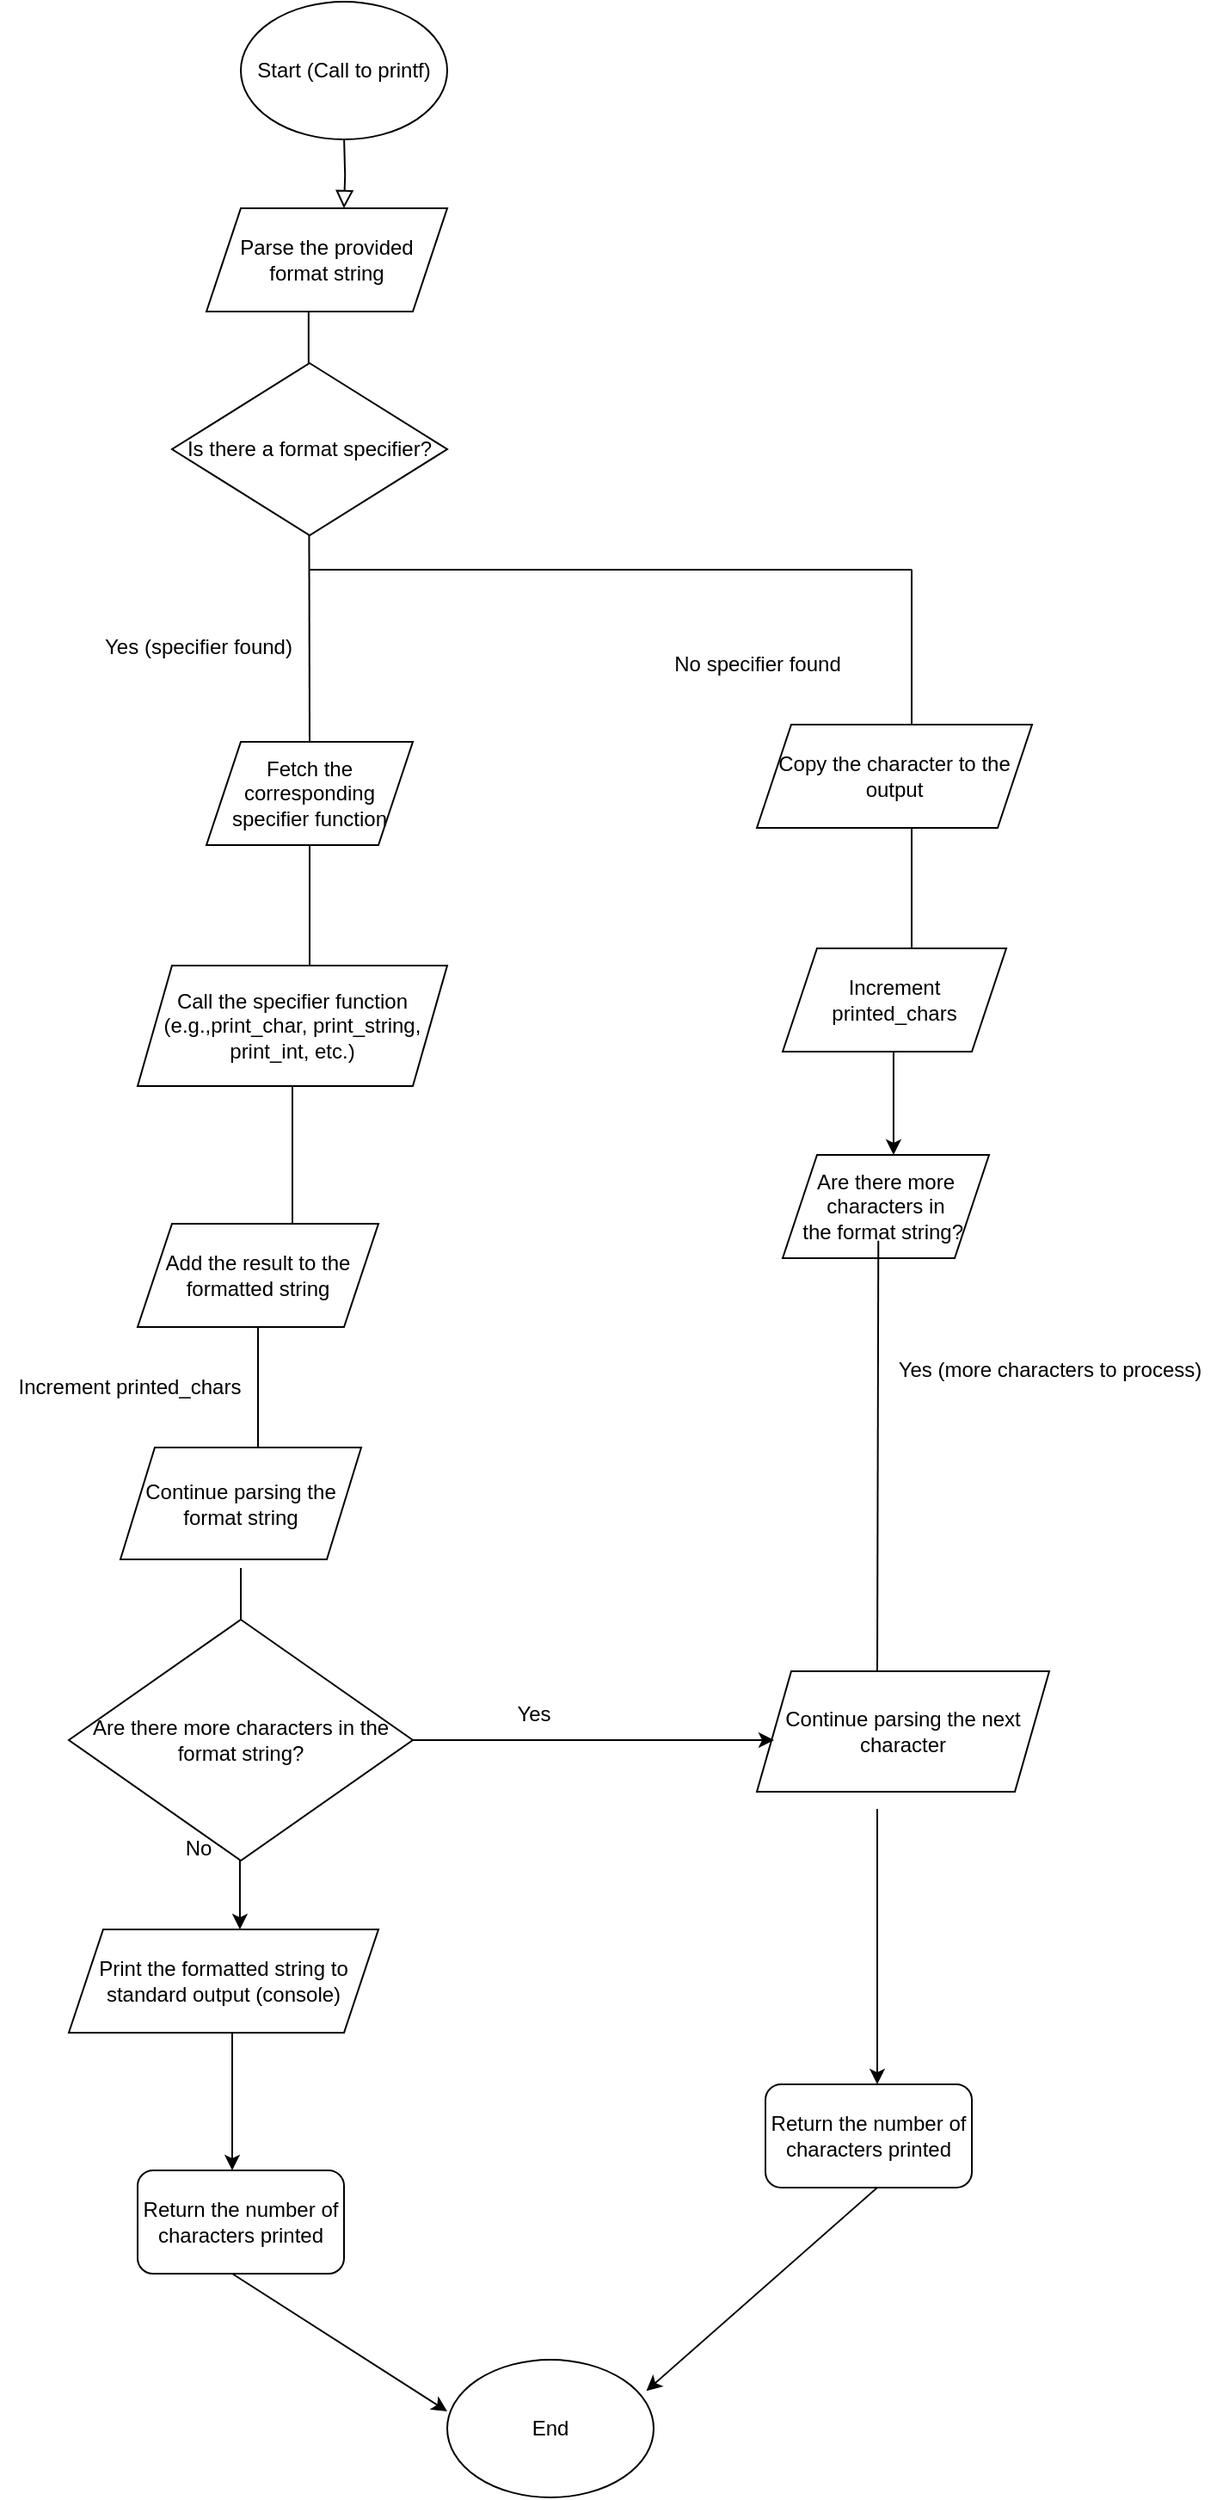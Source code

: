 <mxfile version="24.9.1">
  <diagram id="C5RBs43oDa-KdzZeNtuy" name="Page-1">
    <mxGraphModel dx="1682" dy="955" grid="1" gridSize="10" guides="1" tooltips="1" connect="1" arrows="1" fold="1" page="1" pageScale="1" pageWidth="1169" pageHeight="827" background="none" math="0" shadow="0">
      <root>
        <mxCell id="WIyWlLk6GJQsqaUBKTNV-0" />
        <mxCell id="WIyWlLk6GJQsqaUBKTNV-1" parent="WIyWlLk6GJQsqaUBKTNV-0" />
        <mxCell id="WIyWlLk6GJQsqaUBKTNV-2" value="" style="rounded=0;html=1;jettySize=auto;orthogonalLoop=1;fontSize=11;endArrow=block;endFill=0;endSize=8;strokeWidth=1;shadow=0;labelBackgroundColor=none;edgeStyle=orthogonalEdgeStyle;" parent="WIyWlLk6GJQsqaUBKTNV-1" edge="1">
          <mxGeometry relative="1" as="geometry">
            <mxPoint x="220.059" y="120" as="sourcePoint" />
            <mxPoint x="220.0" y="160" as="targetPoint" />
          </mxGeometry>
        </mxCell>
        <mxCell id="ZbzTx8bvdQ4IVM7PE_-E-2" style="edgeStyle=orthogonalEdgeStyle;rounded=0;orthogonalLoop=1;jettySize=auto;html=1;exitX=0.5;exitY=1;exitDx=0;exitDy=0;" edge="1" parent="WIyWlLk6GJQsqaUBKTNV-1">
          <mxGeometry relative="1" as="geometry">
            <mxPoint x="219.862" y="120.172" as="targetPoint" />
            <mxPoint x="220" y="120" as="sourcePoint" />
          </mxGeometry>
        </mxCell>
        <mxCell id="ZbzTx8bvdQ4IVM7PE_-E-1" value="Parse the provided format &lt;span class=&quot;hljs-type&quot;&gt;string&lt;/span&gt;" style="shape=parallelogram;perimeter=parallelogramPerimeter;whiteSpace=wrap;html=1;fixedSize=1;" vertex="1" parent="WIyWlLk6GJQsqaUBKTNV-1">
          <mxGeometry x="140" y="160" width="140" height="60" as="geometry" />
        </mxCell>
        <mxCell id="ZbzTx8bvdQ4IVM7PE_-E-4" value="" style="endArrow=classic;html=1;rounded=0;exitX=0;exitY=1;exitDx=0;exitDy=0;" edge="1" parent="WIyWlLk6GJQsqaUBKTNV-1">
          <mxGeometry width="50" height="50" relative="1" as="geometry">
            <mxPoint x="199.41" y="220" as="sourcePoint" />
            <mxPoint x="199.41" y="270" as="targetPoint" />
          </mxGeometry>
        </mxCell>
        <mxCell id="ZbzTx8bvdQ4IVM7PE_-E-15" value="" style="endArrow=none;html=1;rounded=0;" edge="1" parent="WIyWlLk6GJQsqaUBKTNV-1">
          <mxGeometry width="50" height="50" relative="1" as="geometry">
            <mxPoint x="199.66" y="330" as="sourcePoint" />
            <mxPoint x="200" y="470" as="targetPoint" />
          </mxGeometry>
        </mxCell>
        <mxCell id="ZbzTx8bvdQ4IVM7PE_-E-16" value="" style="endArrow=none;html=1;rounded=0;" edge="1" parent="WIyWlLk6GJQsqaUBKTNV-1">
          <mxGeometry width="50" height="50" relative="1" as="geometry">
            <mxPoint x="200" y="370" as="sourcePoint" />
            <mxPoint x="550" y="370" as="targetPoint" />
          </mxGeometry>
        </mxCell>
        <mxCell id="ZbzTx8bvdQ4IVM7PE_-E-17" value="" style="endArrow=none;html=1;rounded=0;" edge="1" parent="WIyWlLk6GJQsqaUBKTNV-1">
          <mxGeometry width="50" height="50" relative="1" as="geometry">
            <mxPoint x="550" y="370" as="sourcePoint" />
            <mxPoint x="550" y="460" as="targetPoint" />
          </mxGeometry>
        </mxCell>
        <mxCell id="ZbzTx8bvdQ4IVM7PE_-E-18" value="No specifier found" style="text;html=1;align=center;verticalAlign=middle;resizable=0;points=[];autosize=1;strokeColor=none;fillColor=none;" vertex="1" parent="WIyWlLk6GJQsqaUBKTNV-1">
          <mxGeometry x="400" y="410" width="120" height="30" as="geometry" />
        </mxCell>
        <mxCell id="ZbzTx8bvdQ4IVM7PE_-E-19" value="Copy the character &lt;span class=&quot;hljs-keyword&quot;&gt;to&lt;/span&gt; the output" style="shape=parallelogram;perimeter=parallelogramPerimeter;whiteSpace=wrap;html=1;fixedSize=1;" vertex="1" parent="WIyWlLk6GJQsqaUBKTNV-1">
          <mxGeometry x="460" y="460" width="160" height="60" as="geometry" />
        </mxCell>
        <mxCell id="ZbzTx8bvdQ4IVM7PE_-E-20" value="" style="endArrow=none;html=1;rounded=0;" edge="1" parent="WIyWlLk6GJQsqaUBKTNV-1">
          <mxGeometry width="50" height="50" relative="1" as="geometry">
            <mxPoint x="550" y="590" as="sourcePoint" />
            <mxPoint x="550" y="520" as="targetPoint" />
          </mxGeometry>
        </mxCell>
        <mxCell id="ZbzTx8bvdQ4IVM7PE_-E-22" value="" style="endArrow=classic;html=1;rounded=0;" edge="1" parent="WIyWlLk6GJQsqaUBKTNV-1">
          <mxGeometry width="50" height="50" relative="1" as="geometry">
            <mxPoint x="539.47" y="650" as="sourcePoint" />
            <mxPoint x="539.47" y="710" as="targetPoint" />
          </mxGeometry>
        </mxCell>
        <mxCell id="ZbzTx8bvdQ4IVM7PE_-E-23" value="Increment printed_chars" style="shape=parallelogram;perimeter=parallelogramPerimeter;whiteSpace=wrap;html=1;fixedSize=1;" vertex="1" parent="WIyWlLk6GJQsqaUBKTNV-1">
          <mxGeometry x="475" y="590" width="130" height="60" as="geometry" />
        </mxCell>
        <mxCell id="ZbzTx8bvdQ4IVM7PE_-E-24" value="Are there more characters &lt;span class=&quot;hljs-keyword&quot;&gt;in&lt;/span&gt;&lt;div&gt;&lt;span class=&quot;hljs-keyword&quot;&gt;the format &lt;span class=&quot;hljs-type&quot;&gt;string&lt;/span&gt;?&amp;nbsp;&lt;br&gt;&lt;/span&gt;&lt;/div&gt;" style="shape=parallelogram;perimeter=parallelogramPerimeter;whiteSpace=wrap;html=1;fixedSize=1;" vertex="1" parent="WIyWlLk6GJQsqaUBKTNV-1">
          <mxGeometry x="475" y="710" width="120" height="60" as="geometry" />
        </mxCell>
        <mxCell id="ZbzTx8bvdQ4IVM7PE_-E-25" value="" style="endArrow=none;html=1;rounded=0;entryX=0.408;entryY=0.002;entryDx=0;entryDy=0;entryPerimeter=0;" edge="1" parent="WIyWlLk6GJQsqaUBKTNV-1">
          <mxGeometry width="50" height="50" relative="1" as="geometry">
            <mxPoint x="530.64" y="759.86" as="sourcePoint" />
            <mxPoint x="530.0" y="1010.0" as="targetPoint" />
          </mxGeometry>
        </mxCell>
        <mxCell id="ZbzTx8bvdQ4IVM7PE_-E-26" value="Yes (more characters &lt;span class=&quot;hljs-keyword&quot;&gt;to&lt;/span&gt; process)" style="text;html=1;align=center;verticalAlign=middle;resizable=0;points=[];autosize=1;strokeColor=none;fillColor=none;" vertex="1" parent="WIyWlLk6GJQsqaUBKTNV-1">
          <mxGeometry x="530" y="820" width="200" height="30" as="geometry" />
        </mxCell>
        <mxCell id="ZbzTx8bvdQ4IVM7PE_-E-27" value="&lt;span class=&quot;hljs-keyword&quot;&gt;Continue&lt;/span&gt; parsing the &lt;span class=&quot;hljs-keyword&quot;&gt;next&lt;/span&gt; character" style="shape=parallelogram;perimeter=parallelogramPerimeter;whiteSpace=wrap;html=1;fixedSize=1;" vertex="1" parent="WIyWlLk6GJQsqaUBKTNV-1">
          <mxGeometry x="460" y="1010" width="170" height="70" as="geometry" />
        </mxCell>
        <mxCell id="ZbzTx8bvdQ4IVM7PE_-E-28" value="" style="endArrow=classic;html=1;rounded=0;" edge="1" parent="WIyWlLk6GJQsqaUBKTNV-1">
          <mxGeometry width="50" height="50" relative="1" as="geometry">
            <mxPoint x="530" y="1090" as="sourcePoint" />
            <mxPoint x="530" y="1250" as="targetPoint" />
          </mxGeometry>
        </mxCell>
        <mxCell id="ZbzTx8bvdQ4IVM7PE_-E-29" value="&lt;span class=&quot;hljs-keyword&quot;&gt;Return&lt;/span&gt; the number &lt;span class=&quot;hljs-keyword&quot;&gt;of&lt;/span&gt; characters printed" style="rounded=1;whiteSpace=wrap;html=1;" vertex="1" parent="WIyWlLk6GJQsqaUBKTNV-1">
          <mxGeometry x="465" y="1250" width="120" height="60" as="geometry" />
        </mxCell>
        <mxCell id="ZbzTx8bvdQ4IVM7PE_-E-30" value="Yes (specifier found)" style="text;html=1;align=center;verticalAlign=middle;resizable=0;points=[];autosize=1;strokeColor=none;fillColor=none;" vertex="1" parent="WIyWlLk6GJQsqaUBKTNV-1">
          <mxGeometry x="70" y="400" width="130" height="30" as="geometry" />
        </mxCell>
        <mxCell id="ZbzTx8bvdQ4IVM7PE_-E-31" value="Fetch the corresponding specifier &lt;span class=&quot;hljs-keyword&quot;&gt;function&lt;/span&gt;" style="shape=parallelogram;perimeter=parallelogramPerimeter;whiteSpace=wrap;html=1;fixedSize=1;" vertex="1" parent="WIyWlLk6GJQsqaUBKTNV-1">
          <mxGeometry x="140" y="470" width="120" height="60" as="geometry" />
        </mxCell>
        <mxCell id="ZbzTx8bvdQ4IVM7PE_-E-32" value="" style="endArrow=none;html=1;rounded=0;" edge="1" parent="WIyWlLk6GJQsqaUBKTNV-1">
          <mxGeometry width="50" height="50" relative="1" as="geometry">
            <mxPoint x="200" y="600" as="sourcePoint" />
            <mxPoint x="200" y="530" as="targetPoint" />
          </mxGeometry>
        </mxCell>
        <mxCell id="ZbzTx8bvdQ4IVM7PE_-E-34" value="&lt;span class=&quot;hljs-keyword&quot;&gt;Call&lt;/span&gt; the specifier &lt;span class=&quot;hljs-keyword&quot;&gt;function&lt;/span&gt; (e.g.,print_char, print_string, print_int, etc.)" style="shape=parallelogram;perimeter=parallelogramPerimeter;whiteSpace=wrap;html=1;fixedSize=1;" vertex="1" parent="WIyWlLk6GJQsqaUBKTNV-1">
          <mxGeometry x="100" y="600" width="180" height="70" as="geometry" />
        </mxCell>
        <mxCell id="ZbzTx8bvdQ4IVM7PE_-E-35" value="" style="endArrow=none;html=1;rounded=0;" edge="1" parent="WIyWlLk6GJQsqaUBKTNV-1">
          <mxGeometry width="50" height="50" relative="1" as="geometry">
            <mxPoint x="190" y="750" as="sourcePoint" />
            <mxPoint x="190" y="670" as="targetPoint" />
          </mxGeometry>
        </mxCell>
        <mxCell id="ZbzTx8bvdQ4IVM7PE_-E-36" value="Add the result &lt;span class=&quot;hljs-keyword&quot;&gt;to&lt;/span&gt; the formatted &lt;span class=&quot;hljs-type&quot;&gt;string&lt;/span&gt;" style="shape=parallelogram;perimeter=parallelogramPerimeter;whiteSpace=wrap;html=1;fixedSize=1;" vertex="1" parent="WIyWlLk6GJQsqaUBKTNV-1">
          <mxGeometry x="100" y="750" width="140" height="60" as="geometry" />
        </mxCell>
        <mxCell id="ZbzTx8bvdQ4IVM7PE_-E-37" value="" style="endArrow=none;html=1;rounded=0;" edge="1" parent="WIyWlLk6GJQsqaUBKTNV-1">
          <mxGeometry width="50" height="50" relative="1" as="geometry">
            <mxPoint x="170" y="880" as="sourcePoint" />
            <mxPoint x="170" y="810" as="targetPoint" />
          </mxGeometry>
        </mxCell>
        <mxCell id="ZbzTx8bvdQ4IVM7PE_-E-38" value="Increment printed_chars" style="text;html=1;align=center;verticalAlign=middle;resizable=0;points=[];autosize=1;strokeColor=none;fillColor=none;" vertex="1" parent="WIyWlLk6GJQsqaUBKTNV-1">
          <mxGeometry x="20" y="830" width="150" height="30" as="geometry" />
        </mxCell>
        <mxCell id="ZbzTx8bvdQ4IVM7PE_-E-39" value="&lt;span class=&quot;hljs-keyword&quot;&gt;Continue&lt;/span&gt; parsing the format &lt;span class=&quot;hljs-type&quot;&gt;string&lt;/span&gt;" style="shape=parallelogram;perimeter=parallelogramPerimeter;whiteSpace=wrap;html=1;fixedSize=1;" vertex="1" parent="WIyWlLk6GJQsqaUBKTNV-1">
          <mxGeometry x="90" y="880" width="140" height="65" as="geometry" />
        </mxCell>
        <mxCell id="ZbzTx8bvdQ4IVM7PE_-E-40" value="" style="endArrow=none;html=1;rounded=0;" edge="1" parent="WIyWlLk6GJQsqaUBKTNV-1">
          <mxGeometry width="50" height="50" relative="1" as="geometry">
            <mxPoint x="160" y="1010" as="sourcePoint" />
            <mxPoint x="160" y="950" as="targetPoint" />
          </mxGeometry>
        </mxCell>
        <mxCell id="ZbzTx8bvdQ4IVM7PE_-E-42" value="" style="endArrow=classic;html=1;rounded=0;" edge="1" parent="WIyWlLk6GJQsqaUBKTNV-1">
          <mxGeometry width="50" height="50" relative="1" as="geometry">
            <mxPoint x="159.47" y="1070" as="sourcePoint" />
            <mxPoint x="159.47" y="1160" as="targetPoint" />
          </mxGeometry>
        </mxCell>
        <mxCell id="ZbzTx8bvdQ4IVM7PE_-E-43" value="" style="endArrow=classic;html=1;rounded=0;" edge="1" parent="WIyWlLk6GJQsqaUBKTNV-1">
          <mxGeometry width="50" height="50" relative="1" as="geometry">
            <mxPoint x="210" y="1050" as="sourcePoint" />
            <mxPoint x="470" y="1050" as="targetPoint" />
          </mxGeometry>
        </mxCell>
        <mxCell id="ZbzTx8bvdQ4IVM7PE_-E-44" value="No" style="text;html=1;align=center;verticalAlign=middle;resizable=0;points=[];autosize=1;strokeColor=none;fillColor=none;" vertex="1" parent="WIyWlLk6GJQsqaUBKTNV-1">
          <mxGeometry x="115" y="1098" width="40" height="30" as="geometry" />
        </mxCell>
        <mxCell id="ZbzTx8bvdQ4IVM7PE_-E-45" value="Yes" style="text;html=1;align=center;verticalAlign=middle;resizable=0;points=[];autosize=1;strokeColor=none;fillColor=none;" vertex="1" parent="WIyWlLk6GJQsqaUBKTNV-1">
          <mxGeometry x="310" y="1020" width="40" height="30" as="geometry" />
        </mxCell>
        <mxCell id="ZbzTx8bvdQ4IVM7PE_-E-46" value="Print the formatted &lt;span class=&quot;hljs-type&quot;&gt;string&lt;/span&gt; &lt;span class=&quot;hljs-keyword&quot;&gt;to&lt;/span&gt; standard&amp;nbsp;output (console)" style="shape=parallelogram;perimeter=parallelogramPerimeter;whiteSpace=wrap;html=1;fixedSize=1;" vertex="1" parent="WIyWlLk6GJQsqaUBKTNV-1">
          <mxGeometry x="60" y="1160" width="180" height="60" as="geometry" />
        </mxCell>
        <mxCell id="ZbzTx8bvdQ4IVM7PE_-E-47" value="" style="endArrow=classic;html=1;rounded=0;" edge="1" parent="WIyWlLk6GJQsqaUBKTNV-1">
          <mxGeometry width="50" height="50" relative="1" as="geometry">
            <mxPoint x="155" y="1220" as="sourcePoint" />
            <mxPoint x="155" y="1300" as="targetPoint" />
          </mxGeometry>
        </mxCell>
        <mxCell id="ZbzTx8bvdQ4IVM7PE_-E-49" value="&lt;span class=&quot;hljs-keyword&quot;&gt;Return&lt;/span&gt; the number &lt;span class=&quot;hljs-keyword&quot;&gt;of&lt;/span&gt; characters printed" style="rounded=1;whiteSpace=wrap;html=1;" vertex="1" parent="WIyWlLk6GJQsqaUBKTNV-1">
          <mxGeometry x="100" y="1300" width="120" height="60" as="geometry" />
        </mxCell>
        <mxCell id="ZbzTx8bvdQ4IVM7PE_-E-52" value="Start (&lt;span class=&quot;hljs-keyword&quot;&gt;Call&lt;/span&gt;&amp;nbsp;&lt;span class=&quot;hljs-keyword&quot;&gt;to&lt;/span&gt;&amp;nbsp;printf)" style="ellipse;whiteSpace=wrap;html=1;" vertex="1" parent="WIyWlLk6GJQsqaUBKTNV-1">
          <mxGeometry x="160" y="40" width="120" height="80" as="geometry" />
        </mxCell>
        <mxCell id="ZbzTx8bvdQ4IVM7PE_-E-53" value="&lt;span class=&quot;hljs-built_in&quot;&gt;Is&lt;/span&gt;&amp;nbsp;there a format specifier?" style="rhombus;whiteSpace=wrap;html=1;" vertex="1" parent="WIyWlLk6GJQsqaUBKTNV-1">
          <mxGeometry x="120" y="250" width="160" height="100" as="geometry" />
        </mxCell>
        <mxCell id="ZbzTx8bvdQ4IVM7PE_-E-55" value="Are there more characters&amp;nbsp;&lt;span class=&quot;hljs-keyword&quot;&gt;in&amp;nbsp;&lt;/span&gt;the format&amp;nbsp;&lt;span class=&quot;hljs-type&quot;&gt;string&lt;/span&gt;?" style="rhombus;whiteSpace=wrap;html=1;" vertex="1" parent="WIyWlLk6GJQsqaUBKTNV-1">
          <mxGeometry x="60" y="980" width="200" height="140" as="geometry" />
        </mxCell>
        <mxCell id="ZbzTx8bvdQ4IVM7PE_-E-56" value="" style="endArrow=classic;html=1;rounded=0;" edge="1" parent="WIyWlLk6GJQsqaUBKTNV-1">
          <mxGeometry width="50" height="50" relative="1" as="geometry">
            <mxPoint x="155" y="1360" as="sourcePoint" />
            <mxPoint x="280" y="1440" as="targetPoint" />
          </mxGeometry>
        </mxCell>
        <mxCell id="ZbzTx8bvdQ4IVM7PE_-E-57" value="" style="endArrow=classic;html=1;rounded=0;entryX=0.965;entryY=0.226;entryDx=0;entryDy=0;entryPerimeter=0;" edge="1" parent="WIyWlLk6GJQsqaUBKTNV-1" target="ZbzTx8bvdQ4IVM7PE_-E-58">
          <mxGeometry width="50" height="50" relative="1" as="geometry">
            <mxPoint x="530" y="1310" as="sourcePoint" />
            <mxPoint x="440" y="1440" as="targetPoint" />
          </mxGeometry>
        </mxCell>
        <mxCell id="ZbzTx8bvdQ4IVM7PE_-E-58" value="End" style="ellipse;whiteSpace=wrap;html=1;" vertex="1" parent="WIyWlLk6GJQsqaUBKTNV-1">
          <mxGeometry x="280" y="1410" width="120" height="80" as="geometry" />
        </mxCell>
      </root>
    </mxGraphModel>
  </diagram>
</mxfile>
